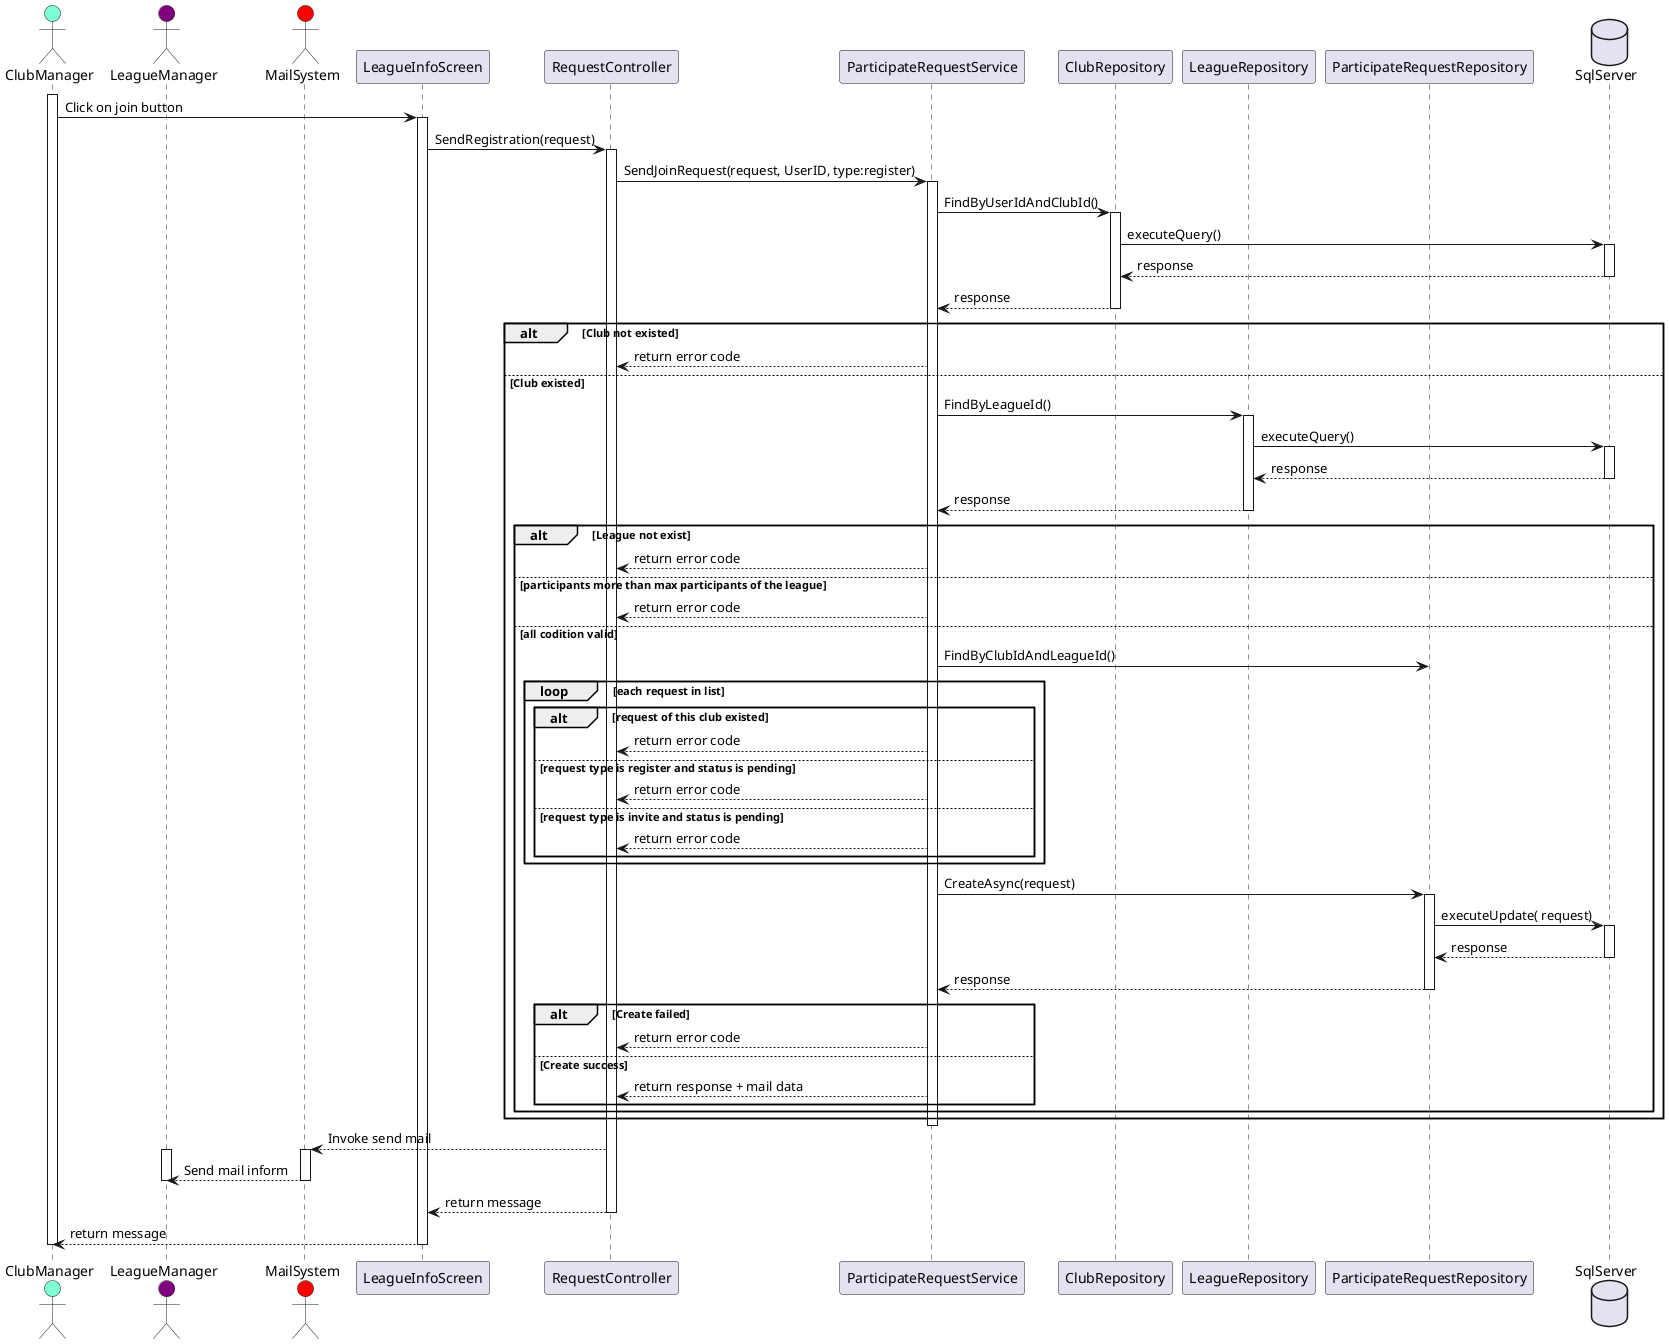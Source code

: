 @startuml Send Registration
actor ClubManager #Aquamarine
actor LeagueManager #Purple
actor MailSystem #red
participant LeagueInfoScreen
participant RequestController
participant ParticipateRequestService
participant ClubRepository
participant LeagueRepository
participant ParticipateRequestRepository
database SqlServer

activate ClubManager
    ClubManager -> LeagueInfoScreen: Click on join button
    activate LeagueInfoScreen
        LeagueInfoScreen -> RequestController: SendRegistration(request)
        activate RequestController
            RequestController -> ParticipateRequestService: SendJoinRequest(request, UserID, type:register)
            activate ParticipateRequestService
                ParticipateRequestService -> ClubRepository: FindByUserIdAndClubId()
                activate ClubRepository
                    ClubRepository -> SqlServer : executeQuery()
                    activate SqlServer
                        SqlServer --> ClubRepository: response
                    deactivate SqlServer
                    ClubRepository --> ParticipateRequestService: response
                deactivate ClubRepository
                alt Club not existed
                    ParticipateRequestService --> RequestController: return error code
                else Club existed
                    ParticipateRequestService -> LeagueRepository: FindByLeagueId()
                    activate LeagueRepository
                    LeagueRepository -> SqlServer : executeQuery()
                        activate SqlServer
                            SqlServer --> LeagueRepository: response
                        deactivate SqlServer
                    LeagueRepository --> ParticipateRequestService: response
                    deactivate LeagueRepository
                    alt League not exist 
                        ParticipateRequestService --> RequestController: return error code
                    else participants more than max participants of the league 
                        ParticipateRequestService --> RequestController: return error code
                    else all codition valid 
                        ParticipateRequestService -> ParticipateRequestRepository: FindByClubIdAndLeagueId()
                        loop each request in list 
                            alt request of this club existed
                                ParticipateRequestService --> RequestController: return error code
                            else request type is register and status is pending
                                ParticipateRequestService --> RequestController: return error code
                            else request type is invite and status is pending
                                ParticipateRequestService --> RequestController: return error code
                            end
                        end
                        ParticipateRequestService -> ParticipateRequestRepository: CreateAsync(request)
                        activate ParticipateRequestRepository
                        ParticipateRequestRepository -> SqlServer : executeUpdate( request)
                            activate SqlServer
                                SqlServer --> ParticipateRequestRepository: response
                            deactivate SqlServer
                        ParticipateRequestRepository --> ParticipateRequestService: response
                        deactivate ParticipateRequestRepository
                        alt Create failed 
                            ParticipateRequestService --> RequestController: return error code
                        else Create success 
                            ParticipateRequestService --> RequestController: return response + mail data
                        end 
                    end
                end
            deactivate ParticipateRequestService
            RequestController --> MailSystem: Invoke send mail
            activate MailSystem
                activate LeagueManager
                MailSystem --> LeagueManager: Send mail inform
                deactivate LeagueManager
            deactivate MailSystem
            RequestController --> LeagueInfoScreen: return message
        deactivate RequestController
        LeagueInfoScreen --> ClubManager: return message
    deactivate LeagueInfoScreen
deactivate ClubManager

@enduml